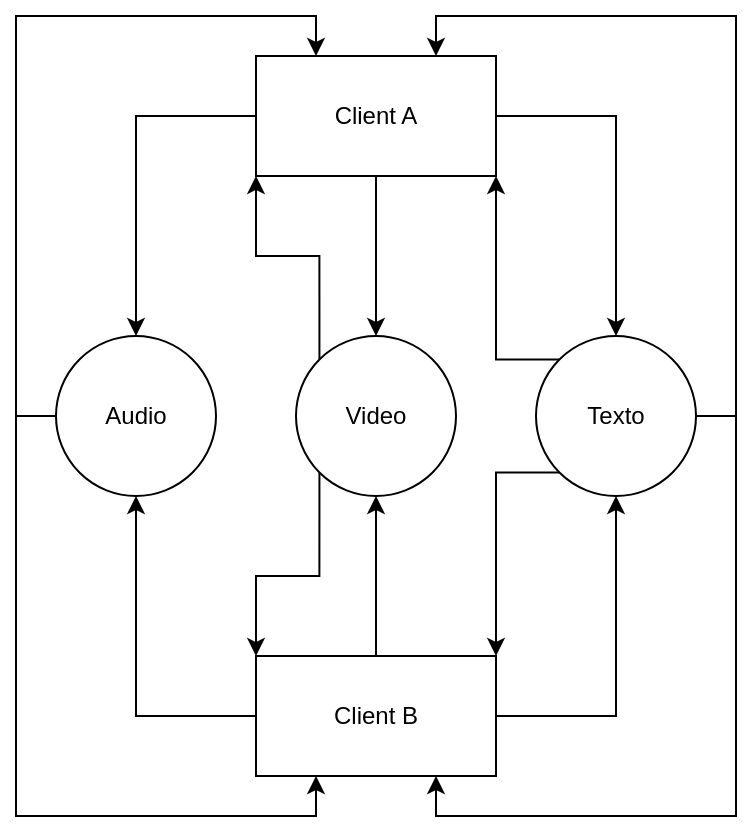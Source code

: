 <mxfile version="24.6.4" type="device">
  <diagram id="p8GyEquSWD_yjLax1kO6" name="Página-1">
    <mxGraphModel dx="880" dy="531" grid="1" gridSize="10" guides="1" tooltips="1" connect="1" arrows="1" fold="1" page="1" pageScale="1" pageWidth="827" pageHeight="1169" math="0" shadow="0">
      <root>
        <mxCell id="0" />
        <mxCell id="1" parent="0" />
        <mxCell id="ygDLj98TDrSB31_C_IK2-8" style="edgeStyle=orthogonalEdgeStyle;rounded=0;orthogonalLoop=1;jettySize=auto;html=1;exitX=1;exitY=0.5;exitDx=0;exitDy=0;entryX=0.5;entryY=0;entryDx=0;entryDy=0;" edge="1" parent="1" source="2" target="ygDLj98TDrSB31_C_IK2-4">
          <mxGeometry relative="1" as="geometry" />
        </mxCell>
        <mxCell id="ygDLj98TDrSB31_C_IK2-9" style="edgeStyle=orthogonalEdgeStyle;rounded=0;orthogonalLoop=1;jettySize=auto;html=1;exitX=0;exitY=0.5;exitDx=0;exitDy=0;entryX=0.5;entryY=0;entryDx=0;entryDy=0;" edge="1" parent="1" source="2" target="ygDLj98TDrSB31_C_IK2-2">
          <mxGeometry relative="1" as="geometry" />
        </mxCell>
        <mxCell id="ygDLj98TDrSB31_C_IK2-10" style="edgeStyle=orthogonalEdgeStyle;rounded=0;orthogonalLoop=1;jettySize=auto;html=1;exitX=0.5;exitY=1;exitDx=0;exitDy=0;entryX=0.5;entryY=0;entryDx=0;entryDy=0;" edge="1" parent="1" source="2" target="ygDLj98TDrSB31_C_IK2-3">
          <mxGeometry relative="1" as="geometry" />
        </mxCell>
        <mxCell id="2" value="Client A" style="rounded=0;whiteSpace=wrap;html=1;" parent="1" vertex="1">
          <mxGeometry x="250" y="150" width="120" height="60" as="geometry" />
        </mxCell>
        <mxCell id="ygDLj98TDrSB31_C_IK2-14" style="edgeStyle=orthogonalEdgeStyle;rounded=0;orthogonalLoop=1;jettySize=auto;html=1;exitX=0;exitY=0.5;exitDx=0;exitDy=0;entryX=0.25;entryY=0;entryDx=0;entryDy=0;" edge="1" parent="1" source="ygDLj98TDrSB31_C_IK2-2" target="2">
          <mxGeometry relative="1" as="geometry" />
        </mxCell>
        <mxCell id="ygDLj98TDrSB31_C_IK2-15" style="edgeStyle=orthogonalEdgeStyle;rounded=0;orthogonalLoop=1;jettySize=auto;html=1;exitX=0;exitY=0.5;exitDx=0;exitDy=0;entryX=0.25;entryY=1;entryDx=0;entryDy=0;" edge="1" parent="1" source="ygDLj98TDrSB31_C_IK2-2" target="ygDLj98TDrSB31_C_IK2-5">
          <mxGeometry relative="1" as="geometry" />
        </mxCell>
        <mxCell id="ygDLj98TDrSB31_C_IK2-2" value="Audio" style="ellipse;whiteSpace=wrap;html=1;aspect=fixed;" vertex="1" parent="1">
          <mxGeometry x="150" y="290" width="80" height="80" as="geometry" />
        </mxCell>
        <mxCell id="ygDLj98TDrSB31_C_IK2-16" style="edgeStyle=orthogonalEdgeStyle;rounded=0;orthogonalLoop=1;jettySize=auto;html=1;exitX=0;exitY=0;exitDx=0;exitDy=0;entryX=0;entryY=1;entryDx=0;entryDy=0;" edge="1" parent="1" source="ygDLj98TDrSB31_C_IK2-3" target="2">
          <mxGeometry relative="1" as="geometry" />
        </mxCell>
        <mxCell id="ygDLj98TDrSB31_C_IK2-17" style="edgeStyle=orthogonalEdgeStyle;rounded=0;orthogonalLoop=1;jettySize=auto;html=1;exitX=0;exitY=1;exitDx=0;exitDy=0;entryX=0;entryY=0;entryDx=0;entryDy=0;" edge="1" parent="1" source="ygDLj98TDrSB31_C_IK2-3" target="ygDLj98TDrSB31_C_IK2-5">
          <mxGeometry relative="1" as="geometry" />
        </mxCell>
        <mxCell id="ygDLj98TDrSB31_C_IK2-3" value="Video" style="ellipse;whiteSpace=wrap;html=1;aspect=fixed;" vertex="1" parent="1">
          <mxGeometry x="270" y="290" width="80" height="80" as="geometry" />
        </mxCell>
        <mxCell id="ygDLj98TDrSB31_C_IK2-12" style="edgeStyle=orthogonalEdgeStyle;rounded=0;orthogonalLoop=1;jettySize=auto;html=1;exitX=1;exitY=0.5;exitDx=0;exitDy=0;entryX=0.75;entryY=0;entryDx=0;entryDy=0;" edge="1" parent="1" source="ygDLj98TDrSB31_C_IK2-4" target="2">
          <mxGeometry relative="1" as="geometry" />
        </mxCell>
        <mxCell id="ygDLj98TDrSB31_C_IK2-13" style="edgeStyle=orthogonalEdgeStyle;rounded=0;orthogonalLoop=1;jettySize=auto;html=1;exitX=1;exitY=0.5;exitDx=0;exitDy=0;entryX=0.75;entryY=1;entryDx=0;entryDy=0;" edge="1" parent="1" source="ygDLj98TDrSB31_C_IK2-4" target="ygDLj98TDrSB31_C_IK2-5">
          <mxGeometry relative="1" as="geometry" />
        </mxCell>
        <mxCell id="ygDLj98TDrSB31_C_IK2-18" style="edgeStyle=orthogonalEdgeStyle;rounded=0;orthogonalLoop=1;jettySize=auto;html=1;exitX=0;exitY=1;exitDx=0;exitDy=0;entryX=1;entryY=0;entryDx=0;entryDy=0;" edge="1" parent="1" source="ygDLj98TDrSB31_C_IK2-4" target="ygDLj98TDrSB31_C_IK2-5">
          <mxGeometry relative="1" as="geometry" />
        </mxCell>
        <mxCell id="ygDLj98TDrSB31_C_IK2-19" style="edgeStyle=orthogonalEdgeStyle;rounded=0;orthogonalLoop=1;jettySize=auto;html=1;exitX=0;exitY=0;exitDx=0;exitDy=0;entryX=1;entryY=1;entryDx=0;entryDy=0;" edge="1" parent="1" source="ygDLj98TDrSB31_C_IK2-4" target="2">
          <mxGeometry relative="1" as="geometry" />
        </mxCell>
        <mxCell id="ygDLj98TDrSB31_C_IK2-4" value="Texto" style="ellipse;whiteSpace=wrap;html=1;aspect=fixed;" vertex="1" parent="1">
          <mxGeometry x="390" y="290" width="80" height="80" as="geometry" />
        </mxCell>
        <mxCell id="ygDLj98TDrSB31_C_IK2-6" style="edgeStyle=orthogonalEdgeStyle;rounded=0;orthogonalLoop=1;jettySize=auto;html=1;exitX=0;exitY=0.5;exitDx=0;exitDy=0;entryX=0.5;entryY=1;entryDx=0;entryDy=0;" edge="1" parent="1" source="ygDLj98TDrSB31_C_IK2-5" target="ygDLj98TDrSB31_C_IK2-2">
          <mxGeometry relative="1" as="geometry" />
        </mxCell>
        <mxCell id="ygDLj98TDrSB31_C_IK2-7" style="edgeStyle=orthogonalEdgeStyle;rounded=0;orthogonalLoop=1;jettySize=auto;html=1;exitX=1;exitY=0.5;exitDx=0;exitDy=0;entryX=0.5;entryY=1;entryDx=0;entryDy=0;" edge="1" parent="1" source="ygDLj98TDrSB31_C_IK2-5" target="ygDLj98TDrSB31_C_IK2-4">
          <mxGeometry relative="1" as="geometry" />
        </mxCell>
        <mxCell id="ygDLj98TDrSB31_C_IK2-11" style="edgeStyle=orthogonalEdgeStyle;rounded=0;orthogonalLoop=1;jettySize=auto;html=1;exitX=0.5;exitY=0;exitDx=0;exitDy=0;entryX=0.5;entryY=1;entryDx=0;entryDy=0;" edge="1" parent="1" source="ygDLj98TDrSB31_C_IK2-5" target="ygDLj98TDrSB31_C_IK2-3">
          <mxGeometry relative="1" as="geometry" />
        </mxCell>
        <mxCell id="ygDLj98TDrSB31_C_IK2-5" value="Client B" style="rounded=0;whiteSpace=wrap;html=1;" vertex="1" parent="1">
          <mxGeometry x="250" y="450" width="120" height="60" as="geometry" />
        </mxCell>
      </root>
    </mxGraphModel>
  </diagram>
</mxfile>
